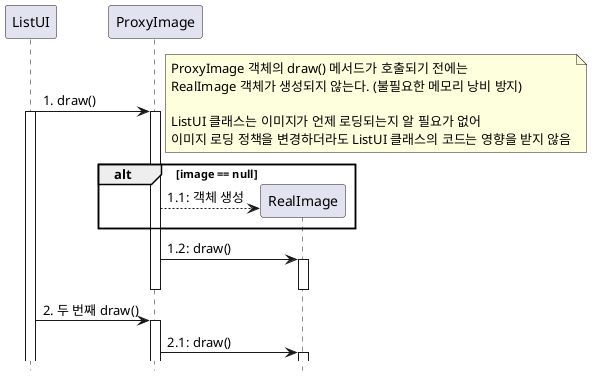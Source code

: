 @startuml

hide footbox

ListUI -> ProxyImage: 1. draw()
note right
  ProxyImage 객체의 draw() 메서드가 호출되기 전에는
  RealImage 객체가 생성되지 않는다. (불필요한 메모리 낭비 방지)

  ListUI 클래스는 이미지가 언제 로딩되는지 알 필요가 없어
  이미지 로딩 정책을 변경하더라도 ListUI 클래스의 코드는 영향을 받지 않음
end note
activate ListUI
activate ProxyImage

alt image == null
  create RealImage
  ProxyImage --> RealImage: 1.1: 객체 생성
end

ProxyImage -> RealImage: 1.2: draw()
activate RealImage
deactivate ProxyImage
deactivate RealImage

ListUI -> ProxyImage: 2. 두 번째 draw()
activate ProxyImage

ProxyImage -> RealImage: 2.1: draw()
activate RealImage

@enduml